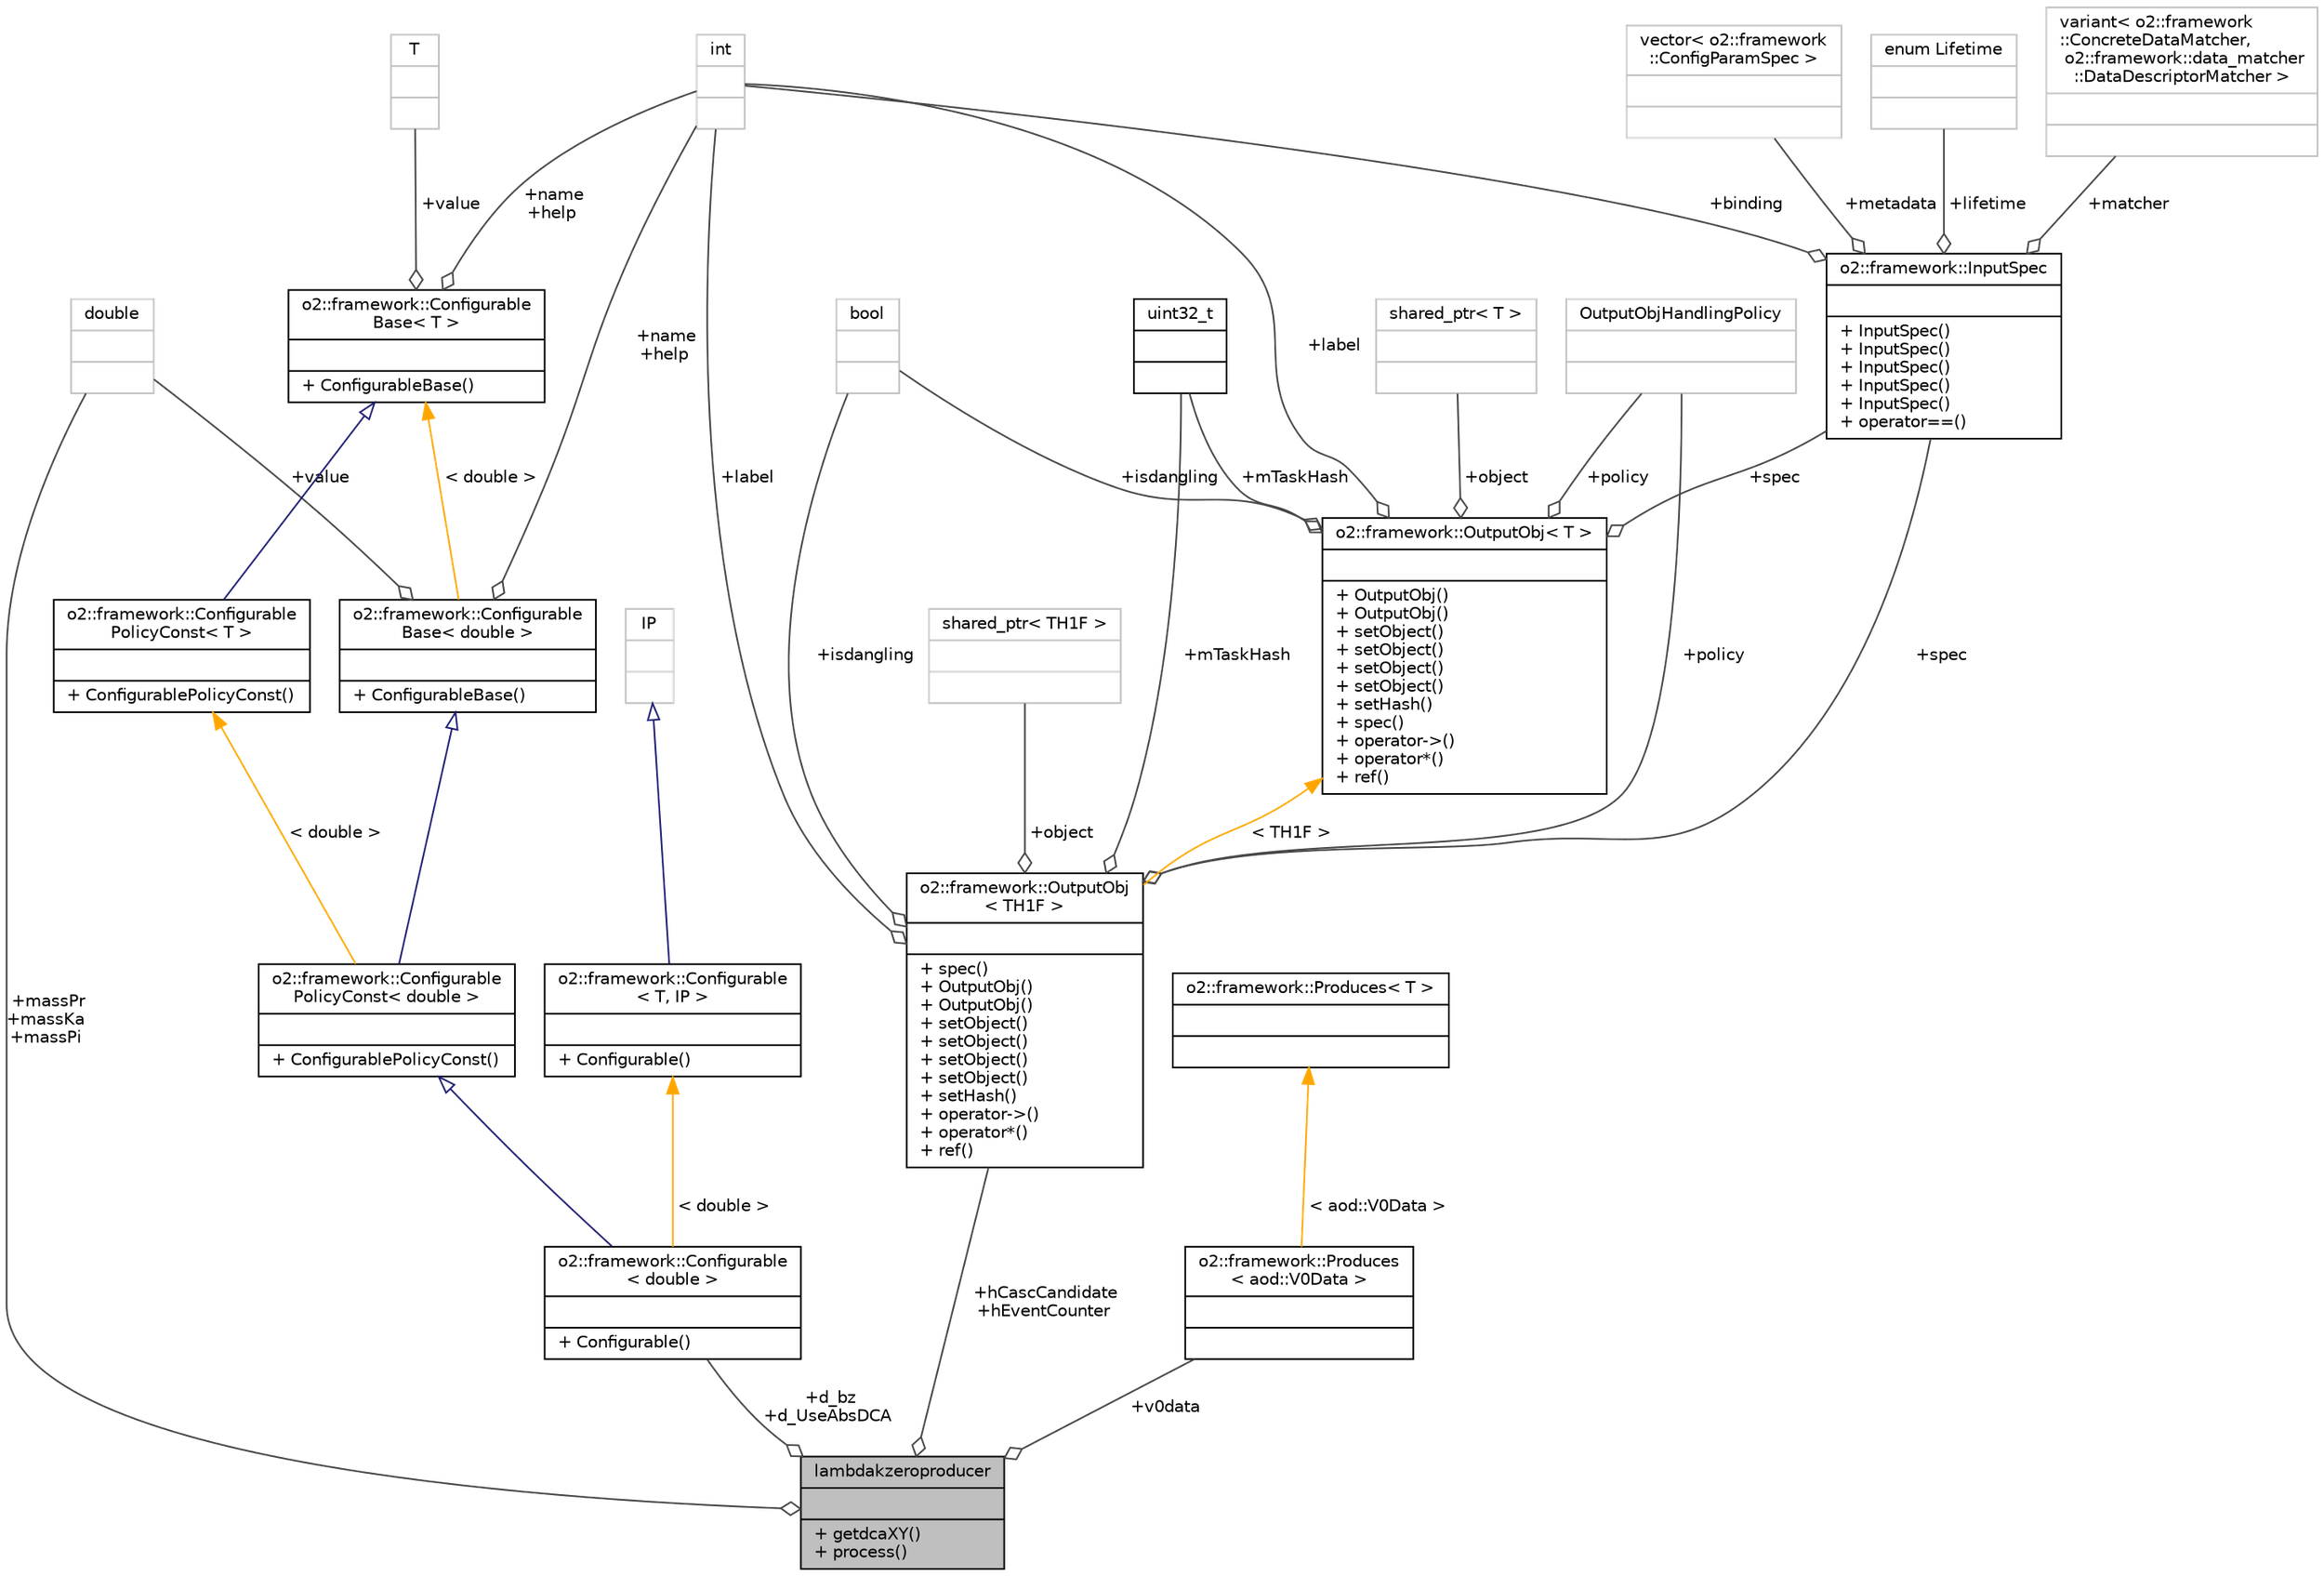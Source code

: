 digraph "lambdakzeroproducer"
{
 // INTERACTIVE_SVG=YES
  bgcolor="transparent";
  edge [fontname="Helvetica",fontsize="10",labelfontname="Helvetica",labelfontsize="10"];
  node [fontname="Helvetica",fontsize="10",shape=record];
  Node1 [label="{lambdakzeroproducer\n||+ getdcaXY()\l+ process()\l}",height=0.2,width=0.4,color="black", fillcolor="grey75", style="filled", fontcolor="black"];
  Node2 -> Node1 [color="grey25",fontsize="10",style="solid",label=" +d_bz\n+d_UseAbsDCA" ,arrowhead="odiamond",fontname="Helvetica"];
  Node2 [label="{o2::framework::Configurable\l\< double \>\n||+ Configurable()\l}",height=0.2,width=0.4,color="black",URL="$d8/d71/structo2_1_1framework_1_1Configurable.html"];
  Node3 -> Node2 [dir="back",color="midnightblue",fontsize="10",style="solid",arrowtail="onormal",fontname="Helvetica"];
  Node3 [label="{o2::framework::Configurable\lPolicyConst\< double \>\n||+ ConfigurablePolicyConst()\l}",height=0.2,width=0.4,color="black",URL="$da/def/structo2_1_1framework_1_1ConfigurablePolicyConst.html"];
  Node4 -> Node3 [dir="back",color="midnightblue",fontsize="10",style="solid",arrowtail="onormal",fontname="Helvetica"];
  Node4 [label="{o2::framework::Configurable\lBase\< double \>\n||+ ConfigurableBase()\l}",height=0.2,width=0.4,color="black",URL="$da/d2f/structo2_1_1framework_1_1ConfigurableBase.html"];
  Node5 -> Node4 [color="grey25",fontsize="10",style="solid",label=" +value" ,arrowhead="odiamond",fontname="Helvetica"];
  Node5 [label="{double\n||}",height=0.2,width=0.4,color="grey75"];
  Node6 -> Node4 [color="grey25",fontsize="10",style="solid",label=" +name\n+help" ,arrowhead="odiamond",fontname="Helvetica"];
  Node6 [label="{int\n||}",height=0.2,width=0.4,color="grey75"];
  Node7 -> Node4 [dir="back",color="orange",fontsize="10",style="solid",label=" \< double \>" ,fontname="Helvetica"];
  Node7 [label="{o2::framework::Configurable\lBase\< T \>\n||+ ConfigurableBase()\l}",height=0.2,width=0.4,color="black",URL="$da/d2f/structo2_1_1framework_1_1ConfigurableBase.html"];
  Node6 -> Node7 [color="grey25",fontsize="10",style="solid",label=" +name\n+help" ,arrowhead="odiamond",fontname="Helvetica"];
  Node8 -> Node7 [color="grey25",fontsize="10",style="solid",label=" +value" ,arrowhead="odiamond",fontname="Helvetica"];
  Node8 [label="{T\n||}",height=0.2,width=0.4,color="grey75"];
  Node9 -> Node3 [dir="back",color="orange",fontsize="10",style="solid",label=" \< double \>" ,fontname="Helvetica"];
  Node9 [label="{o2::framework::Configurable\lPolicyConst\< T \>\n||+ ConfigurablePolicyConst()\l}",height=0.2,width=0.4,color="black",URL="$da/def/structo2_1_1framework_1_1ConfigurablePolicyConst.html"];
  Node7 -> Node9 [dir="back",color="midnightblue",fontsize="10",style="solid",arrowtail="onormal",fontname="Helvetica"];
  Node10 -> Node2 [dir="back",color="orange",fontsize="10",style="solid",label=" \< double \>" ,fontname="Helvetica"];
  Node10 [label="{o2::framework::Configurable\l\< T, IP \>\n||+ Configurable()\l}",height=0.2,width=0.4,color="black",URL="$d8/d71/structo2_1_1framework_1_1Configurable.html"];
  Node11 -> Node10 [dir="back",color="midnightblue",fontsize="10",style="solid",arrowtail="onormal",fontname="Helvetica"];
  Node11 [label="{IP\n||}",height=0.2,width=0.4,color="grey75"];
  Node5 -> Node1 [color="grey25",fontsize="10",style="solid",label=" +massPr\n+massKa\n+massPi" ,arrowhead="odiamond",fontname="Helvetica"];
  Node12 -> Node1 [color="grey25",fontsize="10",style="solid",label=" +hCascCandidate\n+hEventCounter" ,arrowhead="odiamond",fontname="Helvetica"];
  Node12 [label="{o2::framework::OutputObj\l\< TH1F \>\n||+ spec()\l+ OutputObj()\l+ OutputObj()\l+ setObject()\l+ setObject()\l+ setObject()\l+ setObject()\l+ setHash()\l+ operator-\>()\l+ operator*()\l+ ref()\l}",height=0.2,width=0.4,color="black",URL="$d4/d79/structo2_1_1framework_1_1OutputObj.html"];
  Node13 -> Node12 [color="grey25",fontsize="10",style="solid",label=" +policy" ,arrowhead="odiamond",fontname="Helvetica"];
  Node13 [label="{OutputObjHandlingPolicy\n||}",height=0.2,width=0.4,color="grey75"];
  Node14 -> Node12 [color="grey25",fontsize="10",style="solid",label=" +mTaskHash" ,arrowhead="odiamond",fontname="Helvetica"];
  Node14 [label="{uint32_t\n||}",height=0.2,width=0.4,color="black",URL="$d3/d87/classuint32__t.html"];
  Node6 -> Node12 [color="grey25",fontsize="10",style="solid",label=" +label" ,arrowhead="odiamond",fontname="Helvetica"];
  Node15 -> Node12 [color="grey25",fontsize="10",style="solid",label=" +isdangling" ,arrowhead="odiamond",fontname="Helvetica"];
  Node15 [label="{bool\n||}",height=0.2,width=0.4,color="grey75"];
  Node16 -> Node12 [color="grey25",fontsize="10",style="solid",label=" +spec" ,arrowhead="odiamond",fontname="Helvetica"];
  Node16 [label="{o2::framework::InputSpec\n||+ InputSpec()\l+ InputSpec()\l+ InputSpec()\l+ InputSpec()\l+ InputSpec()\l+ operator==()\l}",height=0.2,width=0.4,color="black",URL="$da/d96/structo2_1_1framework_1_1InputSpec.html"];
  Node17 -> Node16 [color="grey25",fontsize="10",style="solid",label=" +metadata" ,arrowhead="odiamond",fontname="Helvetica"];
  Node17 [label="{vector\< o2::framework\l::ConfigParamSpec \>\n||}",height=0.2,width=0.4,color="grey75"];
  Node18 -> Node16 [color="grey25",fontsize="10",style="solid",label=" +lifetime" ,arrowhead="odiamond",fontname="Helvetica"];
  Node18 [label="{enum Lifetime\n||}",height=0.2,width=0.4,color="grey75"];
  Node19 -> Node16 [color="grey25",fontsize="10",style="solid",label=" +matcher" ,arrowhead="odiamond",fontname="Helvetica"];
  Node19 [label="{variant\< o2::framework\l::ConcreteDataMatcher,\l o2::framework::data_matcher\l::DataDescriptorMatcher \>\n||}",height=0.2,width=0.4,color="grey75"];
  Node6 -> Node16 [color="grey25",fontsize="10",style="solid",label=" +binding" ,arrowhead="odiamond",fontname="Helvetica"];
  Node20 -> Node12 [color="grey25",fontsize="10",style="solid",label=" +object" ,arrowhead="odiamond",fontname="Helvetica"];
  Node20 [label="{shared_ptr\< TH1F \>\n||}",height=0.2,width=0.4,color="grey75"];
  Node21 -> Node12 [dir="back",color="orange",fontsize="10",style="solid",label=" \< TH1F \>" ,fontname="Helvetica"];
  Node21 [label="{o2::framework::OutputObj\< T \>\n||+ OutputObj()\l+ OutputObj()\l+ setObject()\l+ setObject()\l+ setObject()\l+ setObject()\l+ setHash()\l+ spec()\l+ operator-\>()\l+ operator*()\l+ ref()\l}",height=0.2,width=0.4,color="black",URL="$d4/d79/structo2_1_1framework_1_1OutputObj.html"];
  Node13 -> Node21 [color="grey25",fontsize="10",style="solid",label=" +policy" ,arrowhead="odiamond",fontname="Helvetica"];
  Node14 -> Node21 [color="grey25",fontsize="10",style="solid",label=" +mTaskHash" ,arrowhead="odiamond",fontname="Helvetica"];
  Node6 -> Node21 [color="grey25",fontsize="10",style="solid",label=" +label" ,arrowhead="odiamond",fontname="Helvetica"];
  Node22 -> Node21 [color="grey25",fontsize="10",style="solid",label=" +object" ,arrowhead="odiamond",fontname="Helvetica"];
  Node22 [label="{shared_ptr\< T \>\n||}",height=0.2,width=0.4,color="grey75"];
  Node15 -> Node21 [color="grey25",fontsize="10",style="solid",label=" +isdangling" ,arrowhead="odiamond",fontname="Helvetica"];
  Node16 -> Node21 [color="grey25",fontsize="10",style="solid",label=" +spec" ,arrowhead="odiamond",fontname="Helvetica"];
  Node23 -> Node1 [color="grey25",fontsize="10",style="solid",label=" +v0data" ,arrowhead="odiamond",fontname="Helvetica"];
  Node23 [label="{o2::framework::Produces\l\< aod::V0Data \>\n||}",height=0.2,width=0.4,color="black",URL="$d6/d86/structo2_1_1framework_1_1Produces.html"];
  Node24 -> Node23 [dir="back",color="orange",fontsize="10",style="solid",label=" \< aod::V0Data \>" ,fontname="Helvetica"];
  Node24 [label="{o2::framework::Produces\< T \>\n||}",height=0.2,width=0.4,color="black",URL="$d6/d86/structo2_1_1framework_1_1Produces.html"];
}
